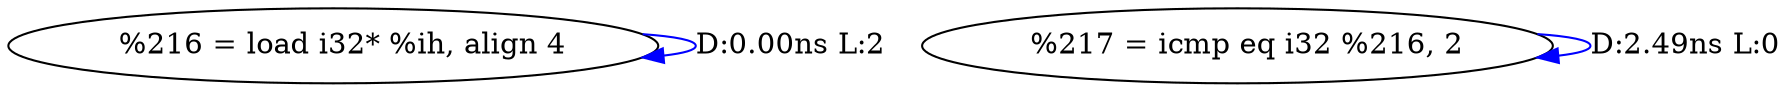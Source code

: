 digraph {
Node0x2d15a00[label="  %216 = load i32* %ih, align 4"];
Node0x2d15a00 -> Node0x2d15a00[label="D:0.00ns L:2",color=blue];
Node0x2d15ae0[label="  %217 = icmp eq i32 %216, 2"];
Node0x2d15ae0 -> Node0x2d15ae0[label="D:2.49ns L:0",color=blue];
}
